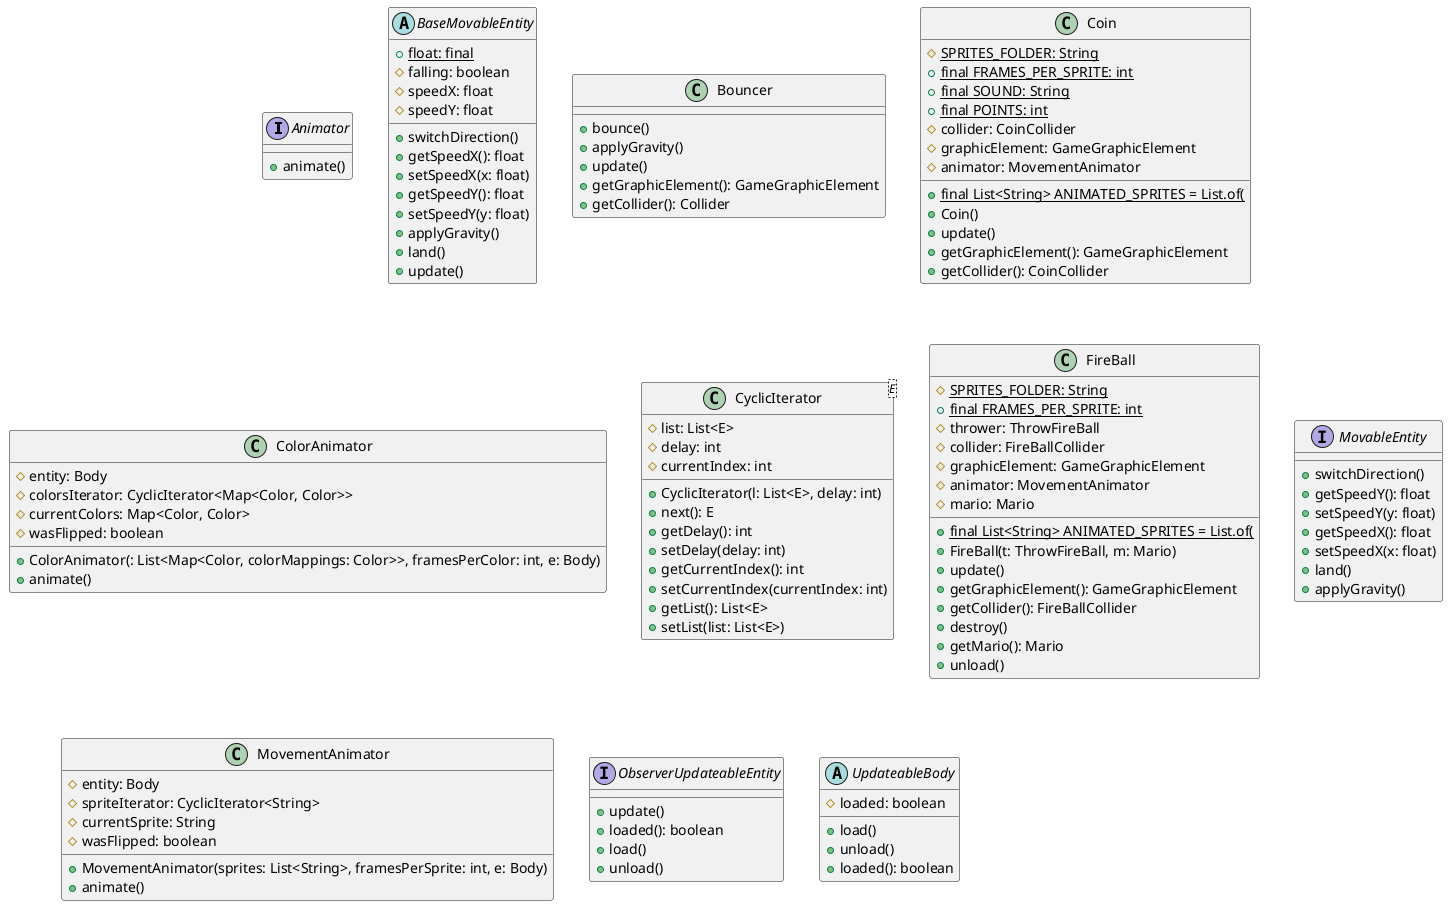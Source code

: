 @startuml
interface Animator {
   +animate()
}

abstract class BaseMovableEntity {
   +{static} float: final
   #falling: boolean
   #speedX: float
   #speedY: float
   +switchDirection()
   +getSpeedX(): float 
   +setSpeedX(x: float)
   +getSpeedY(): float 
   +setSpeedY(y: float)
   +applyGravity()
   +land()
   +update()
}

class Bouncer {
   +bounce()
   +applyGravity()
   +update()
   +getGraphicElement(): GameGraphicElement 
   +getCollider(): Collider 
}

class Coin {
   #{static} SPRITES_FOLDER: String
   +final {static} List<String> ANIMATED_SPRITES = List.of(
   +final {static} FRAMES_PER_SPRITE: int
   +final {static} SOUND: String
   +final {static} POINTS: int
   #collider: CoinCollider
   #graphicElement: GameGraphicElement
   #animator: MovementAnimator
   +Coin()
   +update()
   +getGraphicElement(): GameGraphicElement 
   +getCollider(): CoinCollider 
}

class ColorAnimator {
   #entity: Body
   #colorsIterator: CyclicIterator<Map<Color, Color>>
   #currentColors: Map<Color, Color>
   #wasFlipped: boolean
   +ColorAnimator(: List<Map<Color, colorMappings: Color>>, framesPerColor: int, e: Body)
   +animate()
}

class CyclicIterator<E> {
   #list: List<E>
   #delay: int
   #currentIndex: int
   +CyclicIterator(l: List<E>, delay: int)
   +next(): E 
   +getDelay(): int 
   +setDelay(delay: int)
   +getCurrentIndex(): int 
   +setCurrentIndex(currentIndex: int)
   +getList(): List<E> 
   +setList(list: List<E>)
}

class FireBall {
   #{static} SPRITES_FOLDER: String
   +final {static} List<String> ANIMATED_SPRITES = List.of(
   +final {static} FRAMES_PER_SPRITE: int
   #thrower: ThrowFireBall
   #collider: FireBallCollider
   #graphicElement: GameGraphicElement
   #animator: MovementAnimator
   #mario: Mario
   +FireBall(t: ThrowFireBall, m: Mario)
   +update()
   +getGraphicElement(): GameGraphicElement 
   +getCollider(): FireBallCollider 
   +destroy()
   +getMario(): Mario 
   +unload()
}

interface MovableEntity {
   +switchDirection()
   +getSpeedY(): float 
   +setSpeedY(y: float)
   +getSpeedX(): float 
   +setSpeedX(x: float)
   +land()
   +applyGravity()
}

class MovementAnimator {
   #entity: Body
   #spriteIterator: CyclicIterator<String>
   #currentSprite: String
   #wasFlipped: boolean
   +MovementAnimator(sprites: List<String>, framesPerSprite: int, e: Body)
   +animate()
}

interface ObserverUpdateableEntity {
   +update()
   +loaded(): boolean 
   +load()
   +unload()
}

abstract class UpdateableBody {
   #loaded: boolean
   +load()
   +unload()
   +loaded(): boolean 
}

@enduml
